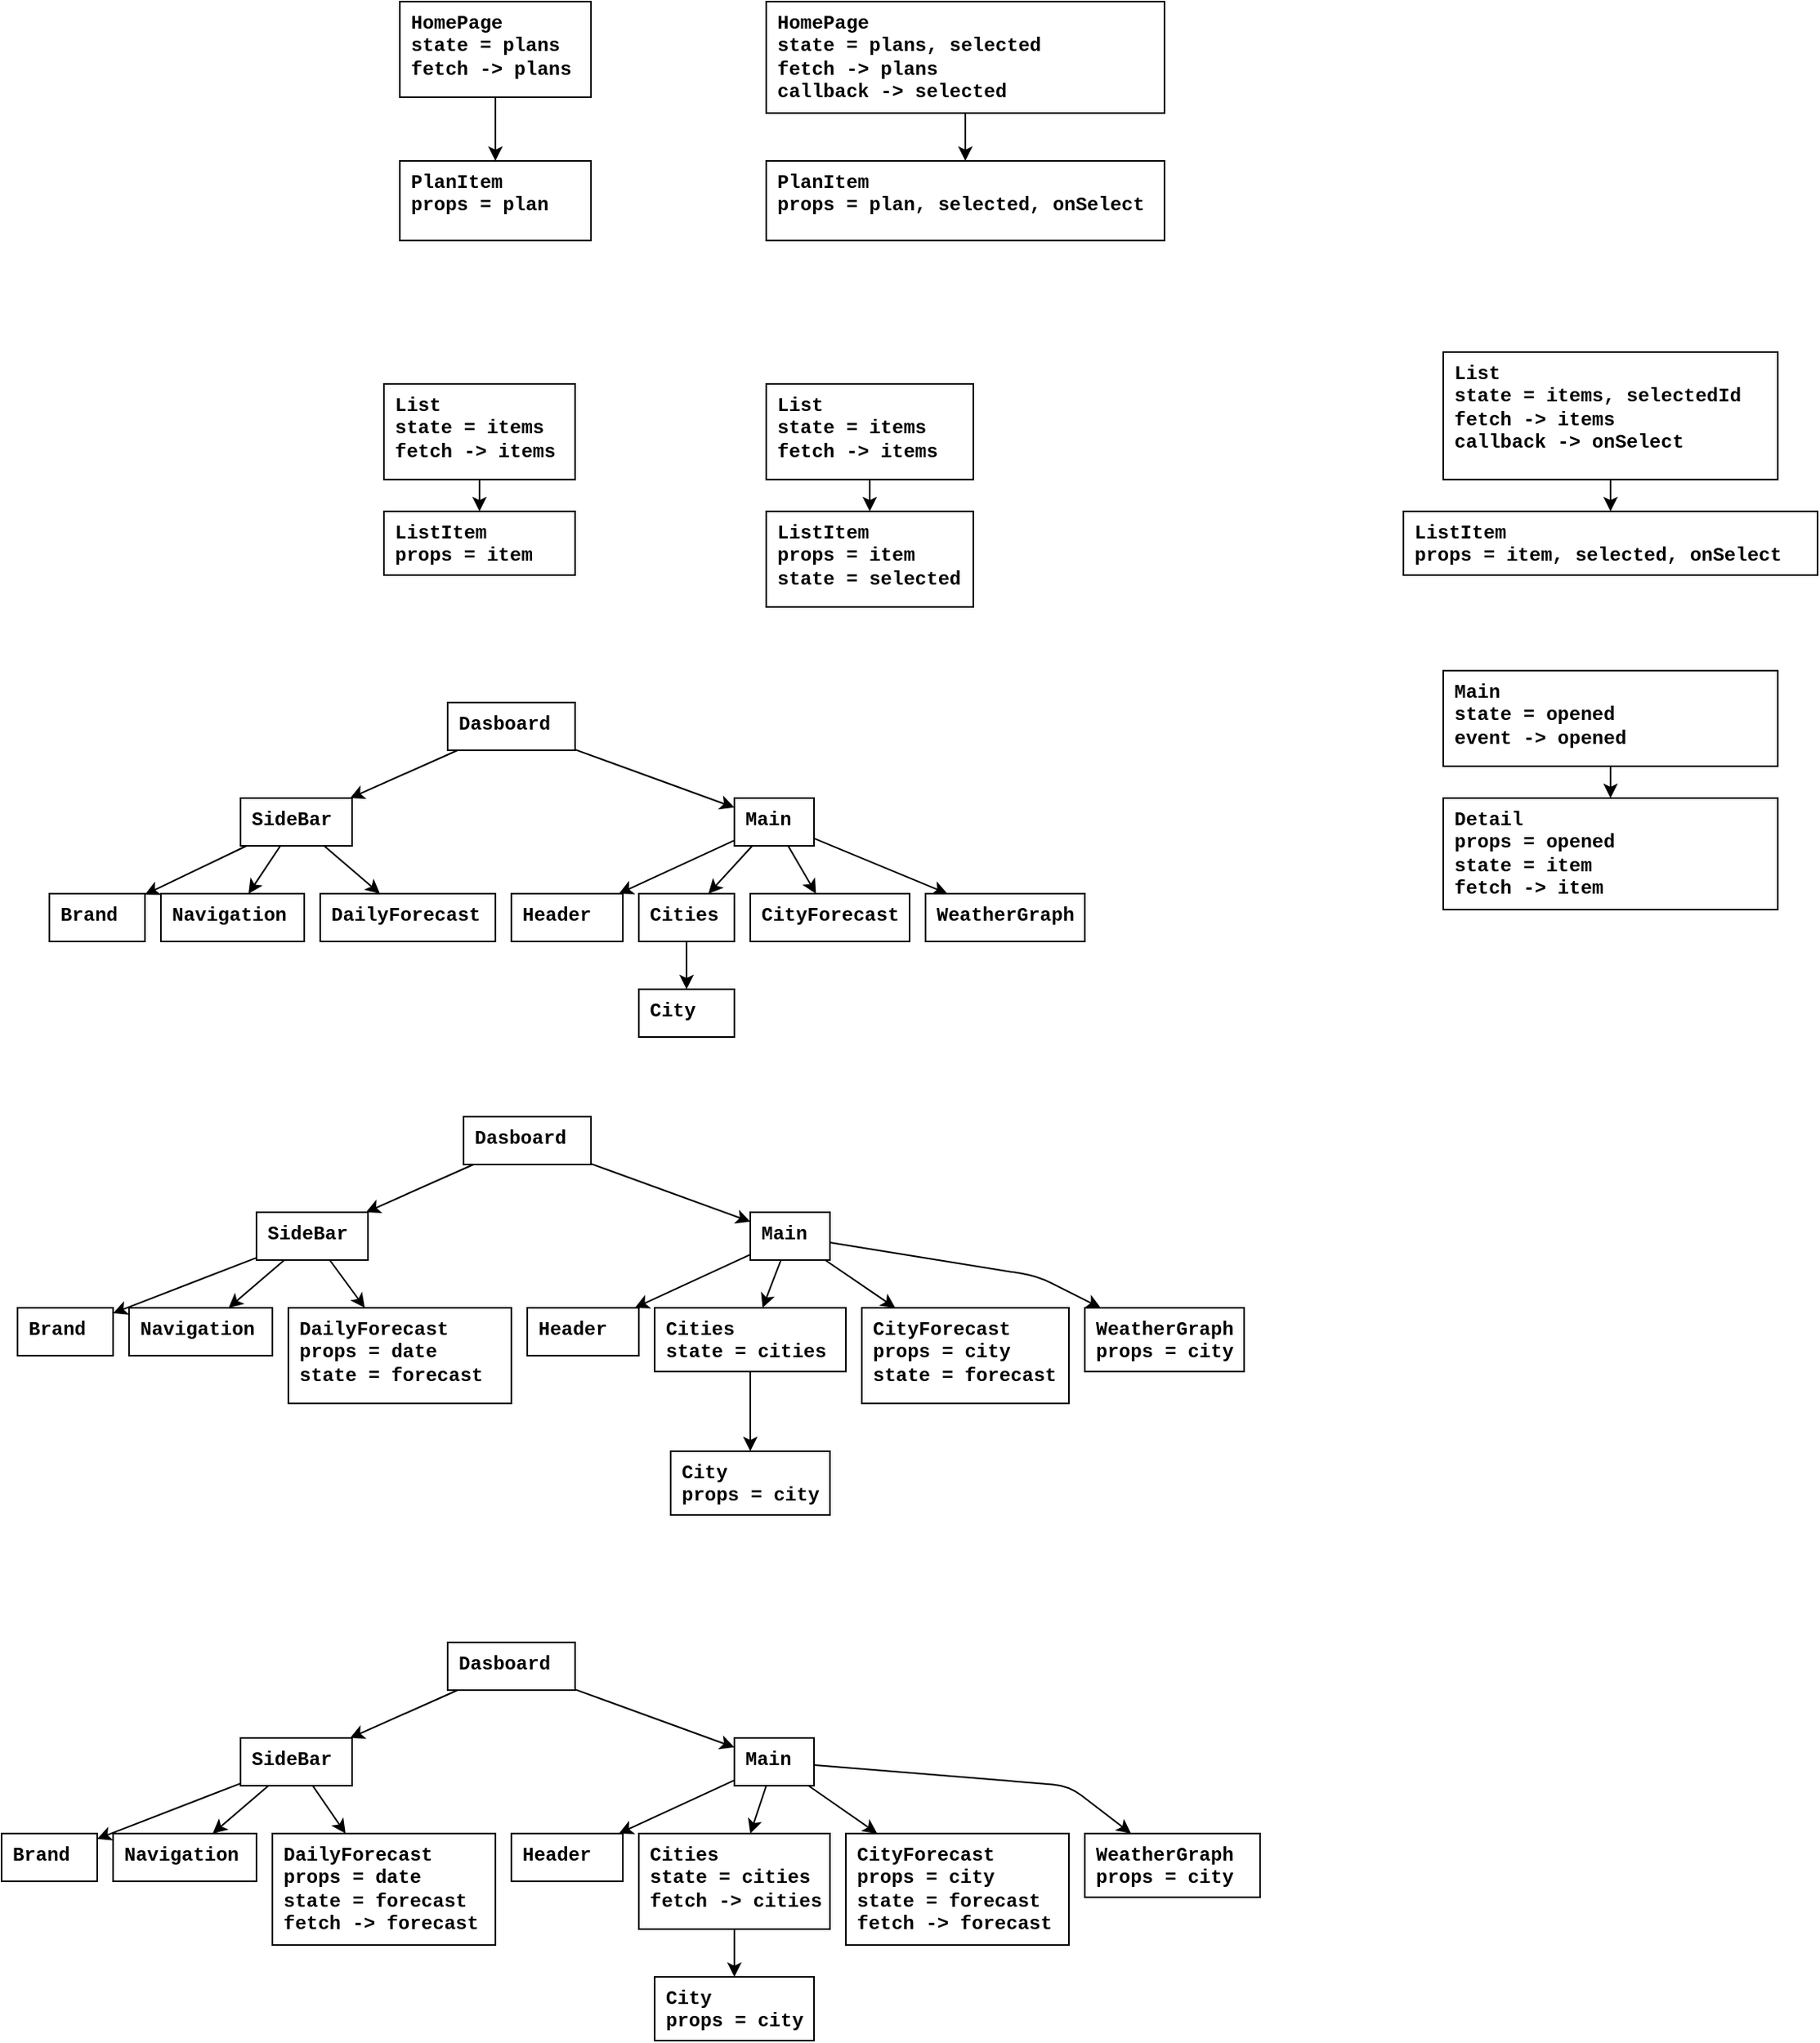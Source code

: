 <mxfile>
    <diagram id="7ozv-piRsYmNSBA3G6Mq" name="Page-1">
        <mxGraphModel dx="691" dy="349" grid="1" gridSize="10" guides="1" tooltips="1" connect="1" arrows="1" fold="1" page="1" pageScale="1" pageWidth="850" pageHeight="1100" math="0" shadow="0">
            <root>
                <mxCell id="0"/>
                <mxCell id="1" parent="0"/>
                <mxCell id="17" style="edgeStyle=none;html=1;fontFamily=Courier New;rounded=0;" parent="1" source="7" target="16" edge="1">
                    <mxGeometry relative="1" as="geometry"/>
                </mxCell>
                <mxCell id="7" value="&lt;b&gt;HomePage&lt;br&gt;state = plans&lt;br&gt;fetch -&amp;gt; plans&lt;br&gt;&lt;/b&gt;" style="rounded=0;whiteSpace=wrap;html=1;fontFamily=Courier New;align=left;verticalAlign=top;spacingLeft=5;" parent="1" vertex="1">
                    <mxGeometry x="290" y="40" width="120" height="60" as="geometry"/>
                </mxCell>
                <mxCell id="16" value="&lt;b&gt;PlanItem&lt;br&gt;props = plan&lt;br&gt;&lt;/b&gt;" style="rounded=0;whiteSpace=wrap;html=1;fontFamily=Courier New;align=left;verticalAlign=top;spacingLeft=5;" parent="1" vertex="1">
                    <mxGeometry x="290" y="140" width="120" height="50" as="geometry"/>
                </mxCell>
                <mxCell id="20" style="edgeStyle=none;html=1;fontFamily=Courier New;rounded=0;" parent="1" source="21" target="22" edge="1">
                    <mxGeometry relative="1" as="geometry"/>
                </mxCell>
                <mxCell id="21" value="&lt;b&gt;HomePage&lt;br&gt;state = plans, selected&lt;br&gt;fetch -&amp;gt; plans&lt;br&gt;callback -&amp;gt; selected&lt;br&gt;&lt;/b&gt;" style="rounded=0;whiteSpace=wrap;html=1;fontFamily=Courier New;align=left;verticalAlign=top;spacingLeft=5;" parent="1" vertex="1">
                    <mxGeometry x="520" y="40" width="250" height="70" as="geometry"/>
                </mxCell>
                <mxCell id="22" value="&lt;b&gt;PlanItem&lt;br&gt;props = plan, selected, onSelect&lt;br&gt;&lt;br&gt;&lt;/b&gt;" style="rounded=0;whiteSpace=wrap;html=1;fontFamily=Courier New;align=left;verticalAlign=top;spacingLeft=5;" parent="1" vertex="1">
                    <mxGeometry x="520" y="140" width="250" height="50" as="geometry"/>
                </mxCell>
                <mxCell id="25" style="edgeStyle=none;html=1;" parent="1" source="23" target="24" edge="1">
                    <mxGeometry relative="1" as="geometry"/>
                </mxCell>
                <mxCell id="23" value="&lt;b&gt;List&lt;br&gt;state = items&lt;br&gt;fetch -&amp;gt; items&lt;br&gt;&lt;/b&gt;" style="rounded=0;whiteSpace=wrap;html=1;fontFamily=Courier New;align=left;verticalAlign=top;spacingLeft=5;" parent="1" vertex="1">
                    <mxGeometry x="280" y="280" width="120" height="60" as="geometry"/>
                </mxCell>
                <mxCell id="24" value="&lt;b&gt;ListItem&lt;br&gt;props = item&lt;br&gt;&lt;/b&gt;" style="rounded=0;whiteSpace=wrap;html=1;fontFamily=Courier New;align=left;verticalAlign=top;spacingLeft=5;" parent="1" vertex="1">
                    <mxGeometry x="280" y="360" width="120" height="40" as="geometry"/>
                </mxCell>
                <mxCell id="26" style="edgeStyle=none;html=1;" parent="1" source="27" target="28" edge="1">
                    <mxGeometry relative="1" as="geometry"/>
                </mxCell>
                <mxCell id="27" value="&lt;b&gt;List&lt;br&gt;state = items&lt;br&gt;fetch -&amp;gt; items&lt;br&gt;&lt;/b&gt;" style="rounded=0;whiteSpace=wrap;html=1;fontFamily=Courier New;align=left;verticalAlign=top;spacingLeft=5;" parent="1" vertex="1">
                    <mxGeometry x="520" y="280" width="130" height="60" as="geometry"/>
                </mxCell>
                <mxCell id="28" value="&lt;b&gt;ListItem&lt;br&gt;props = item&lt;br&gt;state = selected&lt;br&gt;&lt;/b&gt;" style="rounded=0;whiteSpace=wrap;html=1;fontFamily=Courier New;align=left;verticalAlign=top;spacingLeft=5;" parent="1" vertex="1">
                    <mxGeometry x="520" y="360" width="130" height="60" as="geometry"/>
                </mxCell>
                <mxCell id="29" style="edgeStyle=none;html=1;" parent="1" source="30" target="31" edge="1">
                    <mxGeometry relative="1" as="geometry"/>
                </mxCell>
                <mxCell id="34" style="edgeStyle=none;html=1;" parent="1" source="30" target="32" edge="1">
                    <mxGeometry relative="1" as="geometry"/>
                </mxCell>
                <mxCell id="35" style="edgeStyle=none;html=1;" parent="1" source="30" target="33" edge="1">
                    <mxGeometry relative="1" as="geometry"/>
                </mxCell>
                <mxCell id="30" value="&lt;b&gt;SideBar&lt;br&gt;&lt;/b&gt;" style="rounded=0;whiteSpace=wrap;html=1;fontFamily=Courier New;align=left;verticalAlign=top;spacingLeft=5;" parent="1" vertex="1">
                    <mxGeometry x="190" y="540" width="70" height="30" as="geometry"/>
                </mxCell>
                <mxCell id="31" value="&lt;b&gt;Brand&lt;br&gt;&lt;/b&gt;" style="rounded=0;whiteSpace=wrap;html=1;fontFamily=Courier New;align=left;verticalAlign=top;spacingLeft=5;" parent="1" vertex="1">
                    <mxGeometry x="70" y="600" width="60" height="30" as="geometry"/>
                </mxCell>
                <mxCell id="32" value="&lt;b&gt;Navigation&lt;br&gt;&lt;/b&gt;" style="rounded=0;whiteSpace=wrap;html=1;fontFamily=Courier New;align=left;verticalAlign=top;spacingLeft=5;" parent="1" vertex="1">
                    <mxGeometry x="140" y="600" width="90" height="30" as="geometry"/>
                </mxCell>
                <mxCell id="33" value="&lt;b&gt;DailyForecast&lt;br&gt;&lt;/b&gt;" style="rounded=0;whiteSpace=wrap;html=1;fontFamily=Courier New;align=left;verticalAlign=top;spacingLeft=5;" parent="1" vertex="1">
                    <mxGeometry x="240" y="600" width="110" height="30" as="geometry"/>
                </mxCell>
                <mxCell id="37" style="edgeStyle=none;html=1;" parent="1" source="36" target="30" edge="1">
                    <mxGeometry relative="1" as="geometry"/>
                </mxCell>
                <mxCell id="39" style="edgeStyle=none;html=1;" parent="1" source="36" target="38" edge="1">
                    <mxGeometry relative="1" as="geometry"/>
                </mxCell>
                <mxCell id="36" value="&lt;b&gt;Dasboard&lt;br&gt;&lt;/b&gt;" style="rounded=0;whiteSpace=wrap;html=1;fontFamily=Courier New;align=left;verticalAlign=top;spacingLeft=5;" parent="1" vertex="1">
                    <mxGeometry x="320" y="480" width="80" height="30" as="geometry"/>
                </mxCell>
                <mxCell id="42" style="edgeStyle=none;html=1;" parent="1" source="38" target="40" edge="1">
                    <mxGeometry relative="1" as="geometry"/>
                </mxCell>
                <mxCell id="43" style="edgeStyle=none;html=1;" parent="1" source="38" target="41" edge="1">
                    <mxGeometry relative="1" as="geometry"/>
                </mxCell>
                <mxCell id="45" style="edgeStyle=none;html=1;" parent="1" source="38" target="44" edge="1">
                    <mxGeometry relative="1" as="geometry"/>
                </mxCell>
                <mxCell id="47" style="edgeStyle=none;html=1;" parent="1" source="38" target="46" edge="1">
                    <mxGeometry relative="1" as="geometry"/>
                </mxCell>
                <mxCell id="38" value="&lt;b&gt;Main&lt;br&gt;&lt;/b&gt;" style="rounded=0;whiteSpace=wrap;html=1;fontFamily=Courier New;align=left;verticalAlign=top;spacingLeft=5;" parent="1" vertex="1">
                    <mxGeometry x="500" y="540" width="50" height="30" as="geometry"/>
                </mxCell>
                <mxCell id="40" value="&lt;b&gt;Header&lt;br&gt;&lt;/b&gt;" style="rounded=0;whiteSpace=wrap;html=1;fontFamily=Courier New;align=left;verticalAlign=top;spacingLeft=5;" parent="1" vertex="1">
                    <mxGeometry x="360" y="600" width="70" height="30" as="geometry"/>
                </mxCell>
                <mxCell id="49" style="edgeStyle=none;html=1;" parent="1" source="41" target="48" edge="1">
                    <mxGeometry relative="1" as="geometry"/>
                </mxCell>
                <mxCell id="41" value="&lt;b&gt;Cities&lt;br&gt;&lt;/b&gt;" style="rounded=0;whiteSpace=wrap;html=1;fontFamily=Courier New;align=left;verticalAlign=top;spacingLeft=5;" parent="1" vertex="1">
                    <mxGeometry x="440" y="600" width="60" height="30" as="geometry"/>
                </mxCell>
                <mxCell id="44" value="&lt;b&gt;CityForecast&lt;br&gt;&lt;/b&gt;" style="rounded=0;whiteSpace=wrap;html=1;fontFamily=Courier New;align=left;verticalAlign=top;spacingLeft=5;" parent="1" vertex="1">
                    <mxGeometry x="510" y="600" width="100" height="30" as="geometry"/>
                </mxCell>
                <mxCell id="46" value="&lt;b&gt;WeatherGraph&lt;br&gt;&lt;/b&gt;" style="rounded=0;whiteSpace=wrap;html=1;fontFamily=Courier New;align=left;verticalAlign=top;spacingLeft=5;" parent="1" vertex="1">
                    <mxGeometry x="620" y="600" width="100" height="30" as="geometry"/>
                </mxCell>
                <mxCell id="48" value="&lt;b&gt;City&lt;br&gt;&lt;/b&gt;" style="rounded=0;whiteSpace=wrap;html=1;fontFamily=Courier New;align=left;verticalAlign=top;spacingLeft=5;" parent="1" vertex="1">
                    <mxGeometry x="440" y="660" width="60" height="30" as="geometry"/>
                </mxCell>
                <mxCell id="50" style="edgeStyle=none;html=1;" parent="1" source="53" target="54" edge="1">
                    <mxGeometry relative="1" as="geometry"/>
                </mxCell>
                <mxCell id="51" style="edgeStyle=none;html=1;" parent="1" source="53" target="55" edge="1">
                    <mxGeometry relative="1" as="geometry"/>
                </mxCell>
                <mxCell id="52" style="edgeStyle=none;html=1;" parent="1" source="53" target="56" edge="1">
                    <mxGeometry relative="1" as="geometry"/>
                </mxCell>
                <mxCell id="53" value="&lt;b&gt;SideBar&lt;br&gt;&lt;/b&gt;" style="rounded=0;whiteSpace=wrap;html=1;fontFamily=Courier New;align=left;verticalAlign=top;spacingLeft=5;" parent="1" vertex="1">
                    <mxGeometry x="200" y="800" width="70" height="30" as="geometry"/>
                </mxCell>
                <mxCell id="54" value="&lt;b&gt;Brand&lt;br&gt;&lt;/b&gt;" style="rounded=0;whiteSpace=wrap;html=1;fontFamily=Courier New;align=left;verticalAlign=top;spacingLeft=5;" parent="1" vertex="1">
                    <mxGeometry x="50" y="860" width="60" height="30" as="geometry"/>
                </mxCell>
                <mxCell id="55" value="&lt;b&gt;Navigation&lt;br&gt;&lt;/b&gt;" style="rounded=0;whiteSpace=wrap;html=1;fontFamily=Courier New;align=left;verticalAlign=top;spacingLeft=5;" parent="1" vertex="1">
                    <mxGeometry x="120" y="860" width="90" height="30" as="geometry"/>
                </mxCell>
                <mxCell id="56" value="&lt;b&gt;DailyForecast&lt;br&gt;props = date&lt;br&gt;state = forecast&lt;br&gt;&lt;/b&gt;" style="rounded=0;whiteSpace=wrap;html=1;fontFamily=Courier New;align=left;verticalAlign=top;spacingLeft=5;" parent="1" vertex="1">
                    <mxGeometry x="220" y="860" width="140" height="60" as="geometry"/>
                </mxCell>
                <mxCell id="57" style="edgeStyle=none;html=1;" parent="1" source="59" target="53" edge="1">
                    <mxGeometry relative="1" as="geometry"/>
                </mxCell>
                <mxCell id="58" style="edgeStyle=none;html=1;" parent="1" source="59" target="64" edge="1">
                    <mxGeometry relative="1" as="geometry"/>
                </mxCell>
                <mxCell id="59" value="&lt;b&gt;Dasboard&lt;br&gt;&lt;/b&gt;" style="rounded=0;whiteSpace=wrap;html=1;fontFamily=Courier New;align=left;verticalAlign=top;spacingLeft=5;" parent="1" vertex="1">
                    <mxGeometry x="330" y="740" width="80" height="30" as="geometry"/>
                </mxCell>
                <mxCell id="60" style="edgeStyle=none;html=1;" parent="1" source="64" target="65" edge="1">
                    <mxGeometry relative="1" as="geometry"/>
                </mxCell>
                <mxCell id="61" style="edgeStyle=none;html=1;" parent="1" source="64" target="67" edge="1">
                    <mxGeometry relative="1" as="geometry"/>
                </mxCell>
                <mxCell id="62" style="edgeStyle=none;html=1;" parent="1" source="64" target="68" edge="1">
                    <mxGeometry relative="1" as="geometry"/>
                </mxCell>
                <mxCell id="63" style="edgeStyle=none;html=1;" parent="1" source="64" target="69" edge="1">
                    <mxGeometry relative="1" as="geometry">
                        <Array as="points">
                            <mxPoint x="690" y="840"/>
                        </Array>
                    </mxGeometry>
                </mxCell>
                <mxCell id="64" value="&lt;b&gt;Main&lt;br&gt;&lt;/b&gt;" style="rounded=0;whiteSpace=wrap;html=1;fontFamily=Courier New;align=left;verticalAlign=top;spacingLeft=5;" parent="1" vertex="1">
                    <mxGeometry x="510" y="800" width="50" height="30" as="geometry"/>
                </mxCell>
                <mxCell id="65" value="&lt;b&gt;Header&lt;br&gt;&lt;/b&gt;" style="rounded=0;whiteSpace=wrap;html=1;fontFamily=Courier New;align=left;verticalAlign=top;spacingLeft=5;" parent="1" vertex="1">
                    <mxGeometry x="370" y="860" width="70" height="30" as="geometry"/>
                </mxCell>
                <mxCell id="66" style="edgeStyle=none;html=1;" parent="1" source="67" target="70" edge="1">
                    <mxGeometry relative="1" as="geometry"/>
                </mxCell>
                <mxCell id="67" value="&lt;b&gt;Cities&lt;br&gt;state = cities&lt;br&gt;&lt;/b&gt;" style="rounded=0;whiteSpace=wrap;html=1;fontFamily=Courier New;align=left;verticalAlign=top;spacingLeft=5;" parent="1" vertex="1">
                    <mxGeometry x="450" y="860" width="120" height="40" as="geometry"/>
                </mxCell>
                <mxCell id="68" value="&lt;b&gt;CityForecast&lt;br&gt;props = city&lt;br&gt;state = forecast&lt;br&gt;&lt;/b&gt;" style="rounded=0;whiteSpace=wrap;html=1;fontFamily=Courier New;align=left;verticalAlign=top;spacingLeft=5;" parent="1" vertex="1">
                    <mxGeometry x="580" y="860" width="130" height="60" as="geometry"/>
                </mxCell>
                <mxCell id="69" value="&lt;b&gt;WeatherGraph&lt;br&gt;props = city&lt;br&gt;&lt;/b&gt;" style="rounded=0;whiteSpace=wrap;html=1;fontFamily=Courier New;align=left;verticalAlign=top;spacingLeft=5;" parent="1" vertex="1">
                    <mxGeometry x="720" y="860" width="100" height="40" as="geometry"/>
                </mxCell>
                <mxCell id="70" value="&lt;b&gt;City&lt;br&gt;props = city&lt;br&gt;&lt;/b&gt;" style="rounded=0;whiteSpace=wrap;html=1;fontFamily=Courier New;align=left;verticalAlign=top;spacingLeft=5;" parent="1" vertex="1">
                    <mxGeometry x="460" y="950" width="100" height="40" as="geometry"/>
                </mxCell>
                <mxCell id="71" style="edgeStyle=none;html=1;" edge="1" source="74" target="75" parent="1">
                    <mxGeometry relative="1" as="geometry"/>
                </mxCell>
                <mxCell id="72" style="edgeStyle=none;html=1;" edge="1" source="74" target="76" parent="1">
                    <mxGeometry relative="1" as="geometry"/>
                </mxCell>
                <mxCell id="73" style="edgeStyle=none;html=1;" edge="1" source="74" target="77" parent="1">
                    <mxGeometry relative="1" as="geometry"/>
                </mxCell>
                <mxCell id="74" value="&lt;b&gt;SideBar&lt;br&gt;&lt;/b&gt;" style="rounded=0;whiteSpace=wrap;html=1;fontFamily=Courier New;align=left;verticalAlign=top;spacingLeft=5;" vertex="1" parent="1">
                    <mxGeometry x="190" y="1130" width="70" height="30" as="geometry"/>
                </mxCell>
                <mxCell id="75" value="&lt;b&gt;Brand&lt;br&gt;&lt;/b&gt;" style="rounded=0;whiteSpace=wrap;html=1;fontFamily=Courier New;align=left;verticalAlign=top;spacingLeft=5;" vertex="1" parent="1">
                    <mxGeometry x="40" y="1190" width="60" height="30" as="geometry"/>
                </mxCell>
                <mxCell id="76" value="&lt;b&gt;Navigation&lt;br&gt;&lt;/b&gt;" style="rounded=0;whiteSpace=wrap;html=1;fontFamily=Courier New;align=left;verticalAlign=top;spacingLeft=5;" vertex="1" parent="1">
                    <mxGeometry x="110" y="1190" width="90" height="30" as="geometry"/>
                </mxCell>
                <mxCell id="77" value="&lt;b&gt;DailyForecast&lt;br&gt;props = date&lt;br&gt;state = forecast&lt;br&gt;fetch -&amp;gt; forecast&lt;br&gt;&lt;/b&gt;" style="rounded=0;whiteSpace=wrap;html=1;fontFamily=Courier New;align=left;verticalAlign=top;spacingLeft=5;" vertex="1" parent="1">
                    <mxGeometry x="210" y="1190" width="140" height="70" as="geometry"/>
                </mxCell>
                <mxCell id="78" style="edgeStyle=none;html=1;" edge="1" source="80" target="74" parent="1">
                    <mxGeometry relative="1" as="geometry"/>
                </mxCell>
                <mxCell id="79" style="edgeStyle=none;html=1;" edge="1" source="80" target="85" parent="1">
                    <mxGeometry relative="1" as="geometry"/>
                </mxCell>
                <mxCell id="80" value="&lt;b&gt;Dasboard&lt;br&gt;&lt;/b&gt;" style="rounded=0;whiteSpace=wrap;html=1;fontFamily=Courier New;align=left;verticalAlign=top;spacingLeft=5;" vertex="1" parent="1">
                    <mxGeometry x="320" y="1070" width="80" height="30" as="geometry"/>
                </mxCell>
                <mxCell id="81" style="edgeStyle=none;html=1;" edge="1" source="85" target="86" parent="1">
                    <mxGeometry relative="1" as="geometry"/>
                </mxCell>
                <mxCell id="82" style="edgeStyle=none;html=1;" edge="1" source="85" target="88" parent="1">
                    <mxGeometry relative="1" as="geometry"/>
                </mxCell>
                <mxCell id="83" style="edgeStyle=none;html=1;" edge="1" source="85" target="89" parent="1">
                    <mxGeometry relative="1" as="geometry"/>
                </mxCell>
                <mxCell id="84" style="edgeStyle=none;html=1;" edge="1" source="85" target="90" parent="1">
                    <mxGeometry relative="1" as="geometry">
                        <Array as="points">
                            <mxPoint x="710" y="1160"/>
                        </Array>
                    </mxGeometry>
                </mxCell>
                <mxCell id="85" value="&lt;b&gt;Main&lt;br&gt;&lt;/b&gt;" style="rounded=0;whiteSpace=wrap;html=1;fontFamily=Courier New;align=left;verticalAlign=top;spacingLeft=5;" vertex="1" parent="1">
                    <mxGeometry x="500" y="1130" width="50" height="30" as="geometry"/>
                </mxCell>
                <mxCell id="86" value="&lt;b&gt;Header&lt;br&gt;&lt;/b&gt;" style="rounded=0;whiteSpace=wrap;html=1;fontFamily=Courier New;align=left;verticalAlign=top;spacingLeft=5;" vertex="1" parent="1">
                    <mxGeometry x="360" y="1190" width="70" height="30" as="geometry"/>
                </mxCell>
                <mxCell id="87" style="edgeStyle=none;html=1;" edge="1" source="88" target="91" parent="1">
                    <mxGeometry relative="1" as="geometry"/>
                </mxCell>
                <mxCell id="88" value="&lt;b&gt;Cities&lt;br&gt;state = cities&lt;br&gt;fetch -&amp;gt; cities&lt;br&gt;&lt;/b&gt;" style="rounded=0;whiteSpace=wrap;html=1;fontFamily=Courier New;align=left;verticalAlign=top;spacingLeft=5;" vertex="1" parent="1">
                    <mxGeometry x="440" y="1190" width="120" height="60" as="geometry"/>
                </mxCell>
                <mxCell id="89" value="&lt;b&gt;CityForecast&lt;br&gt;props = city&lt;br&gt;state = forecast&lt;br&gt;fetch -&amp;gt; forecast&lt;br&gt;&lt;/b&gt;" style="rounded=0;whiteSpace=wrap;html=1;fontFamily=Courier New;align=left;verticalAlign=top;spacingLeft=5;" vertex="1" parent="1">
                    <mxGeometry x="570" y="1190" width="140" height="70" as="geometry"/>
                </mxCell>
                <mxCell id="90" value="&lt;b&gt;WeatherGraph&lt;br&gt;props = city&lt;br&gt;&lt;/b&gt;" style="rounded=0;whiteSpace=wrap;html=1;fontFamily=Courier New;align=left;verticalAlign=top;spacingLeft=5;" vertex="1" parent="1">
                    <mxGeometry x="720" y="1190" width="110" height="40" as="geometry"/>
                </mxCell>
                <mxCell id="91" value="&lt;b&gt;City&lt;br&gt;props = city&lt;br&gt;&lt;/b&gt;" style="rounded=0;whiteSpace=wrap;html=1;fontFamily=Courier New;align=left;verticalAlign=top;spacingLeft=5;" vertex="1" parent="1">
                    <mxGeometry x="450" y="1280" width="100" height="40" as="geometry"/>
                </mxCell>
                <mxCell id="92" style="edgeStyle=none;html=1;" edge="1" source="93" target="94" parent="1">
                    <mxGeometry relative="1" as="geometry"/>
                </mxCell>
                <mxCell id="93" value="&lt;b&gt;List&lt;br&gt;state = items, selectedId&lt;br&gt;fetch -&amp;gt; items&lt;br&gt;callback -&amp;gt; onSelect&lt;br&gt;&lt;/b&gt;" style="rounded=0;whiteSpace=wrap;html=1;fontFamily=Courier New;align=left;verticalAlign=top;spacingLeft=5;" vertex="1" parent="1">
                    <mxGeometry x="945" y="260" width="210" height="80" as="geometry"/>
                </mxCell>
                <mxCell id="94" value="&lt;b&gt;ListItem&lt;br&gt;props = item, selected, onSelect&lt;br&gt;&lt;/b&gt;" style="rounded=0;whiteSpace=wrap;html=1;fontFamily=Courier New;align=left;verticalAlign=top;spacingLeft=5;" vertex="1" parent="1">
                    <mxGeometry x="920" y="360" width="260" height="40" as="geometry"/>
                </mxCell>
                <mxCell id="95" style="edgeStyle=none;html=1;" edge="1" source="96" target="97" parent="1">
                    <mxGeometry relative="1" as="geometry"/>
                </mxCell>
                <mxCell id="96" value="&lt;b&gt;Main&lt;br&gt;state = opened&lt;br&gt;event -&amp;gt; opened&lt;br&gt;&lt;/b&gt;" style="rounded=0;whiteSpace=wrap;html=1;fontFamily=Courier New;align=left;verticalAlign=top;spacingLeft=5;" vertex="1" parent="1">
                    <mxGeometry x="945" y="460" width="210" height="60" as="geometry"/>
                </mxCell>
                <mxCell id="97" value="&lt;b&gt;Detail&lt;br&gt;props = opened&lt;br&gt;state = item&lt;br&gt;fetch -&amp;gt; item&lt;br&gt;&lt;br&gt;&lt;/b&gt;" style="rounded=0;whiteSpace=wrap;html=1;fontFamily=Courier New;align=left;verticalAlign=top;spacingLeft=5;" vertex="1" parent="1">
                    <mxGeometry x="945" y="540" width="210" height="70" as="geometry"/>
                </mxCell>
            </root>
        </mxGraphModel>
    </diagram>
</mxfile>